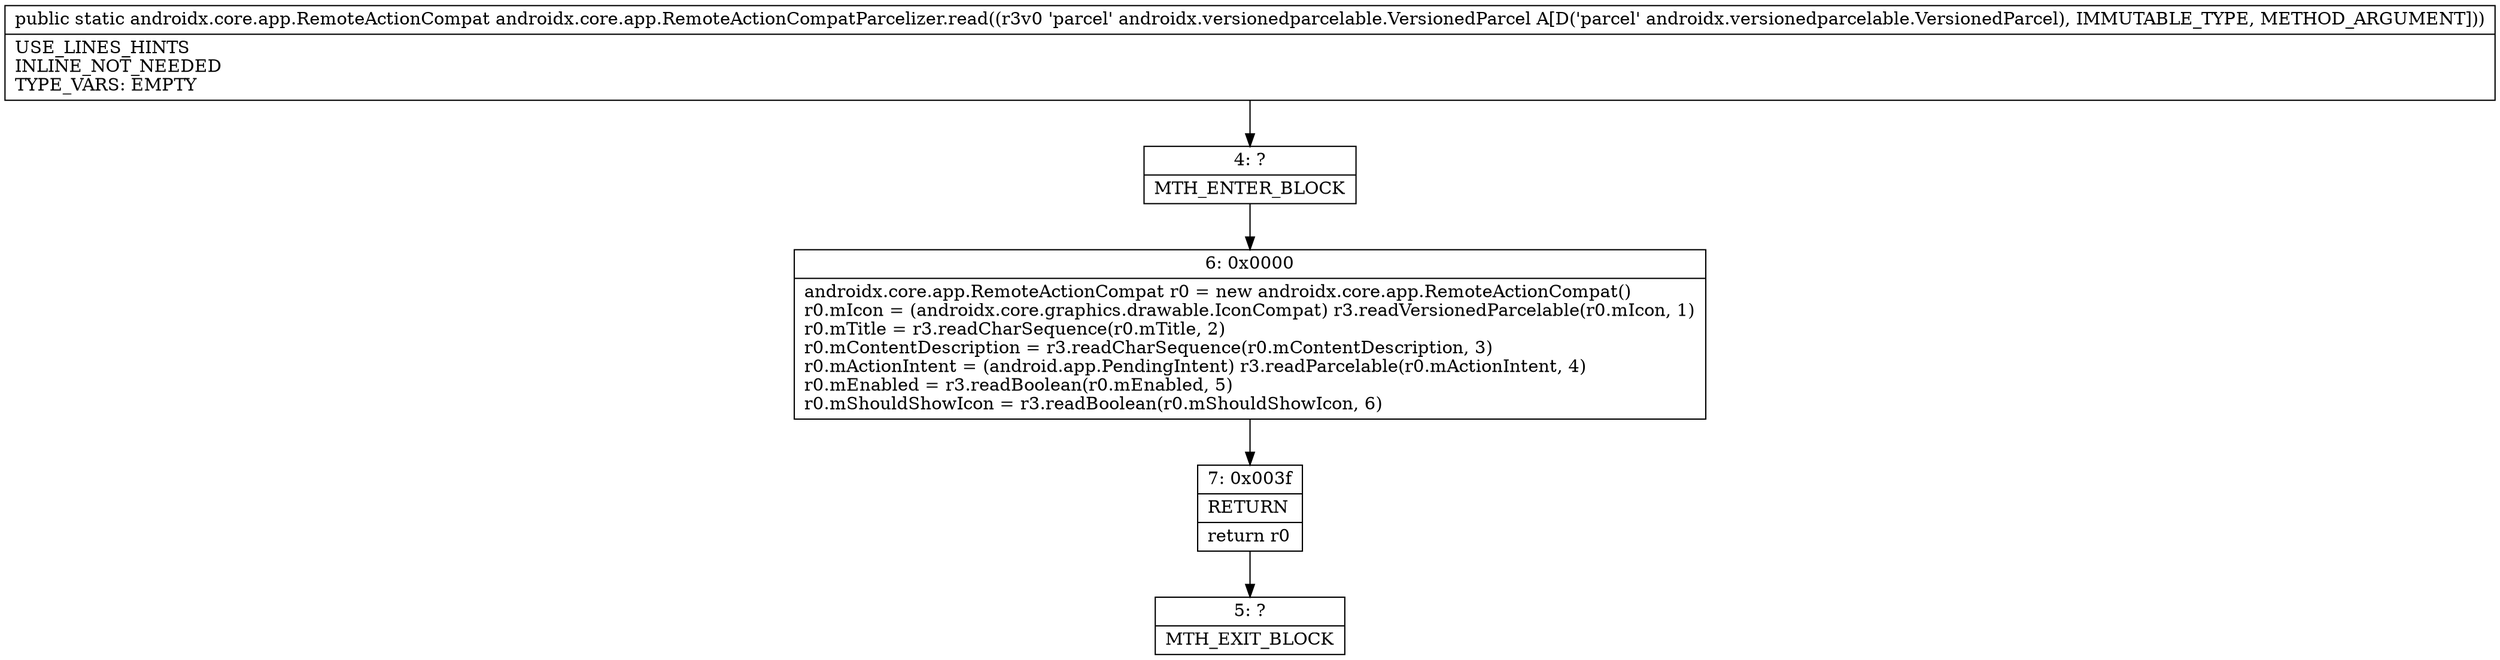 digraph "CFG forandroidx.core.app.RemoteActionCompatParcelizer.read(Landroidx\/versionedparcelable\/VersionedParcel;)Landroidx\/core\/app\/RemoteActionCompat;" {
Node_4 [shape=record,label="{4\:\ ?|MTH_ENTER_BLOCK\l}"];
Node_6 [shape=record,label="{6\:\ 0x0000|androidx.core.app.RemoteActionCompat r0 = new androidx.core.app.RemoteActionCompat()\lr0.mIcon = (androidx.core.graphics.drawable.IconCompat) r3.readVersionedParcelable(r0.mIcon, 1)\lr0.mTitle = r3.readCharSequence(r0.mTitle, 2)\lr0.mContentDescription = r3.readCharSequence(r0.mContentDescription, 3)\lr0.mActionIntent = (android.app.PendingIntent) r3.readParcelable(r0.mActionIntent, 4)\lr0.mEnabled = r3.readBoolean(r0.mEnabled, 5)\lr0.mShouldShowIcon = r3.readBoolean(r0.mShouldShowIcon, 6)\l}"];
Node_7 [shape=record,label="{7\:\ 0x003f|RETURN\l|return r0\l}"];
Node_5 [shape=record,label="{5\:\ ?|MTH_EXIT_BLOCK\l}"];
MethodNode[shape=record,label="{public static androidx.core.app.RemoteActionCompat androidx.core.app.RemoteActionCompatParcelizer.read((r3v0 'parcel' androidx.versionedparcelable.VersionedParcel A[D('parcel' androidx.versionedparcelable.VersionedParcel), IMMUTABLE_TYPE, METHOD_ARGUMENT]))  | USE_LINES_HINTS\lINLINE_NOT_NEEDED\lTYPE_VARS: EMPTY\l}"];
MethodNode -> Node_4;Node_4 -> Node_6;
Node_6 -> Node_7;
Node_7 -> Node_5;
}

